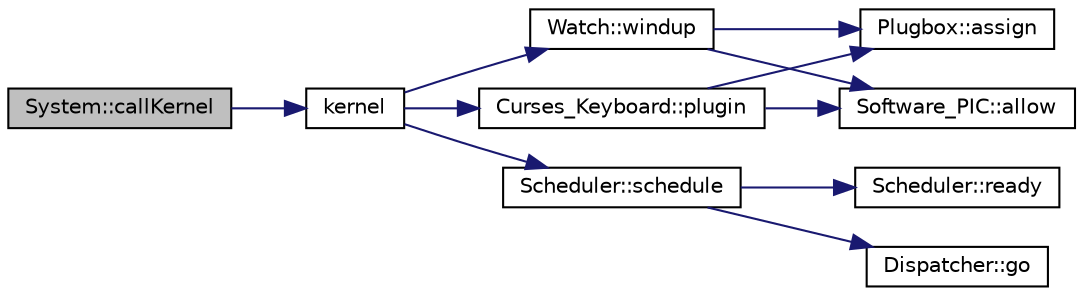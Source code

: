 digraph G
{
  bgcolor="transparent";
  edge [fontname="Helvetica",fontsize="10",labelfontname="Helvetica",labelfontsize="10"];
  node [fontname="Helvetica",fontsize="10",shape=record];
  rankdir="LR";
  Node1 [label="System::callKernel",height=0.2,width=0.4,color="black", fillcolor="grey75", style="filled" fontcolor="black"];
  Node1 -> Node2 [color="midnightblue",fontsize="10",style="solid",fontname="Helvetica"];
  Node2 [label="kernel",height=0.2,width=0.4,color="black",URL="$boot_8cc.html#aadb4d5397feda84ee5ee39b33082faca",tooltip="kernel entry point"];
  Node2 -> Node3 [color="midnightblue",fontsize="10",style="solid",fontname="Helvetica"];
  Node3 [label="Curses_Keyboard::plugin",height=0.2,width=0.4,color="black",URL="$classCurses__Keyboard.html#ada76cfa420d3b63fd720c1421d84d2ef",tooltip="enable the interrupt mechanism of the keyboard"];
  Node3 -> Node4 [color="midnightblue",fontsize="10",style="solid",fontname="Helvetica"];
  Node4 [label="Plugbox::assign",height=0.2,width=0.4,color="black",URL="$classPlugbox.html#a7f48e4645e6709fe2030aaa79eb0d3f1",tooltip="assign a Gate object to a specific interrupt"];
  Node3 -> Node5 [color="midnightblue",fontsize="10",style="solid",fontname="Helvetica"];
  Node5 [label="Software_PIC::allow",height=0.2,width=0.4,color="black",URL="$classSoftware__PIC.html#af6e50ac35035238fe28b9c17e83815d9",tooltip="allow a specific hardware interrupt"];
  Node2 -> Node6 [color="midnightblue",fontsize="10",style="solid",fontname="Helvetica"];
  Node6 [label="Watch::windup",height=0.2,width=0.4,color="black",URL="$classWatch.html#a147c656850857b641537d7ca232f5aff",tooltip="Enable the clock interrupt and its handling."];
  Node6 -> Node4 [color="midnightblue",fontsize="10",style="solid",fontname="Helvetica"];
  Node6 -> Node5 [color="midnightblue",fontsize="10",style="solid",fontname="Helvetica"];
  Node2 -> Node7 [color="midnightblue",fontsize="10",style="solid",fontname="Helvetica"];
  Node7 [label="Scheduler::schedule",height=0.2,width=0.4,color="black",URL="$classScheduler.html#a45442044c5cb2151b00f507a3c8d8195",tooltip="Start the scheduling by starting the first thread of the system."];
  Node7 -> Node8 [color="midnightblue",fontsize="10",style="solid",fontname="Helvetica"];
  Node8 [label="Scheduler::ready",height=0.2,width=0.4,color="black",URL="$classScheduler.html#a01502861acea705fd4b34590b257c354",tooltip="Insert the specified thread into the queue."];
  Node7 -> Node9 [color="midnightblue",fontsize="10",style="solid",fontname="Helvetica"];
  Node9 [label="Dispatcher::go",height=0.2,width=0.4,color="black",URL="$classDispatcher.html#a65b4f6201a1d7a1d73353942193c0dd5",tooltip="Starts the scheduling."];
}
